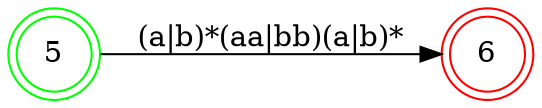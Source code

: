 digraph NDF {
    rankdir = LR;
    size = "8,5";
    node [shape = doublecircle;];
    5 [color = green;];
    6 [color = red;];
    node [shape = circle;];
    5 -> 6 [label = "(a|b)*(aa|bb)(a|b)*";];
}